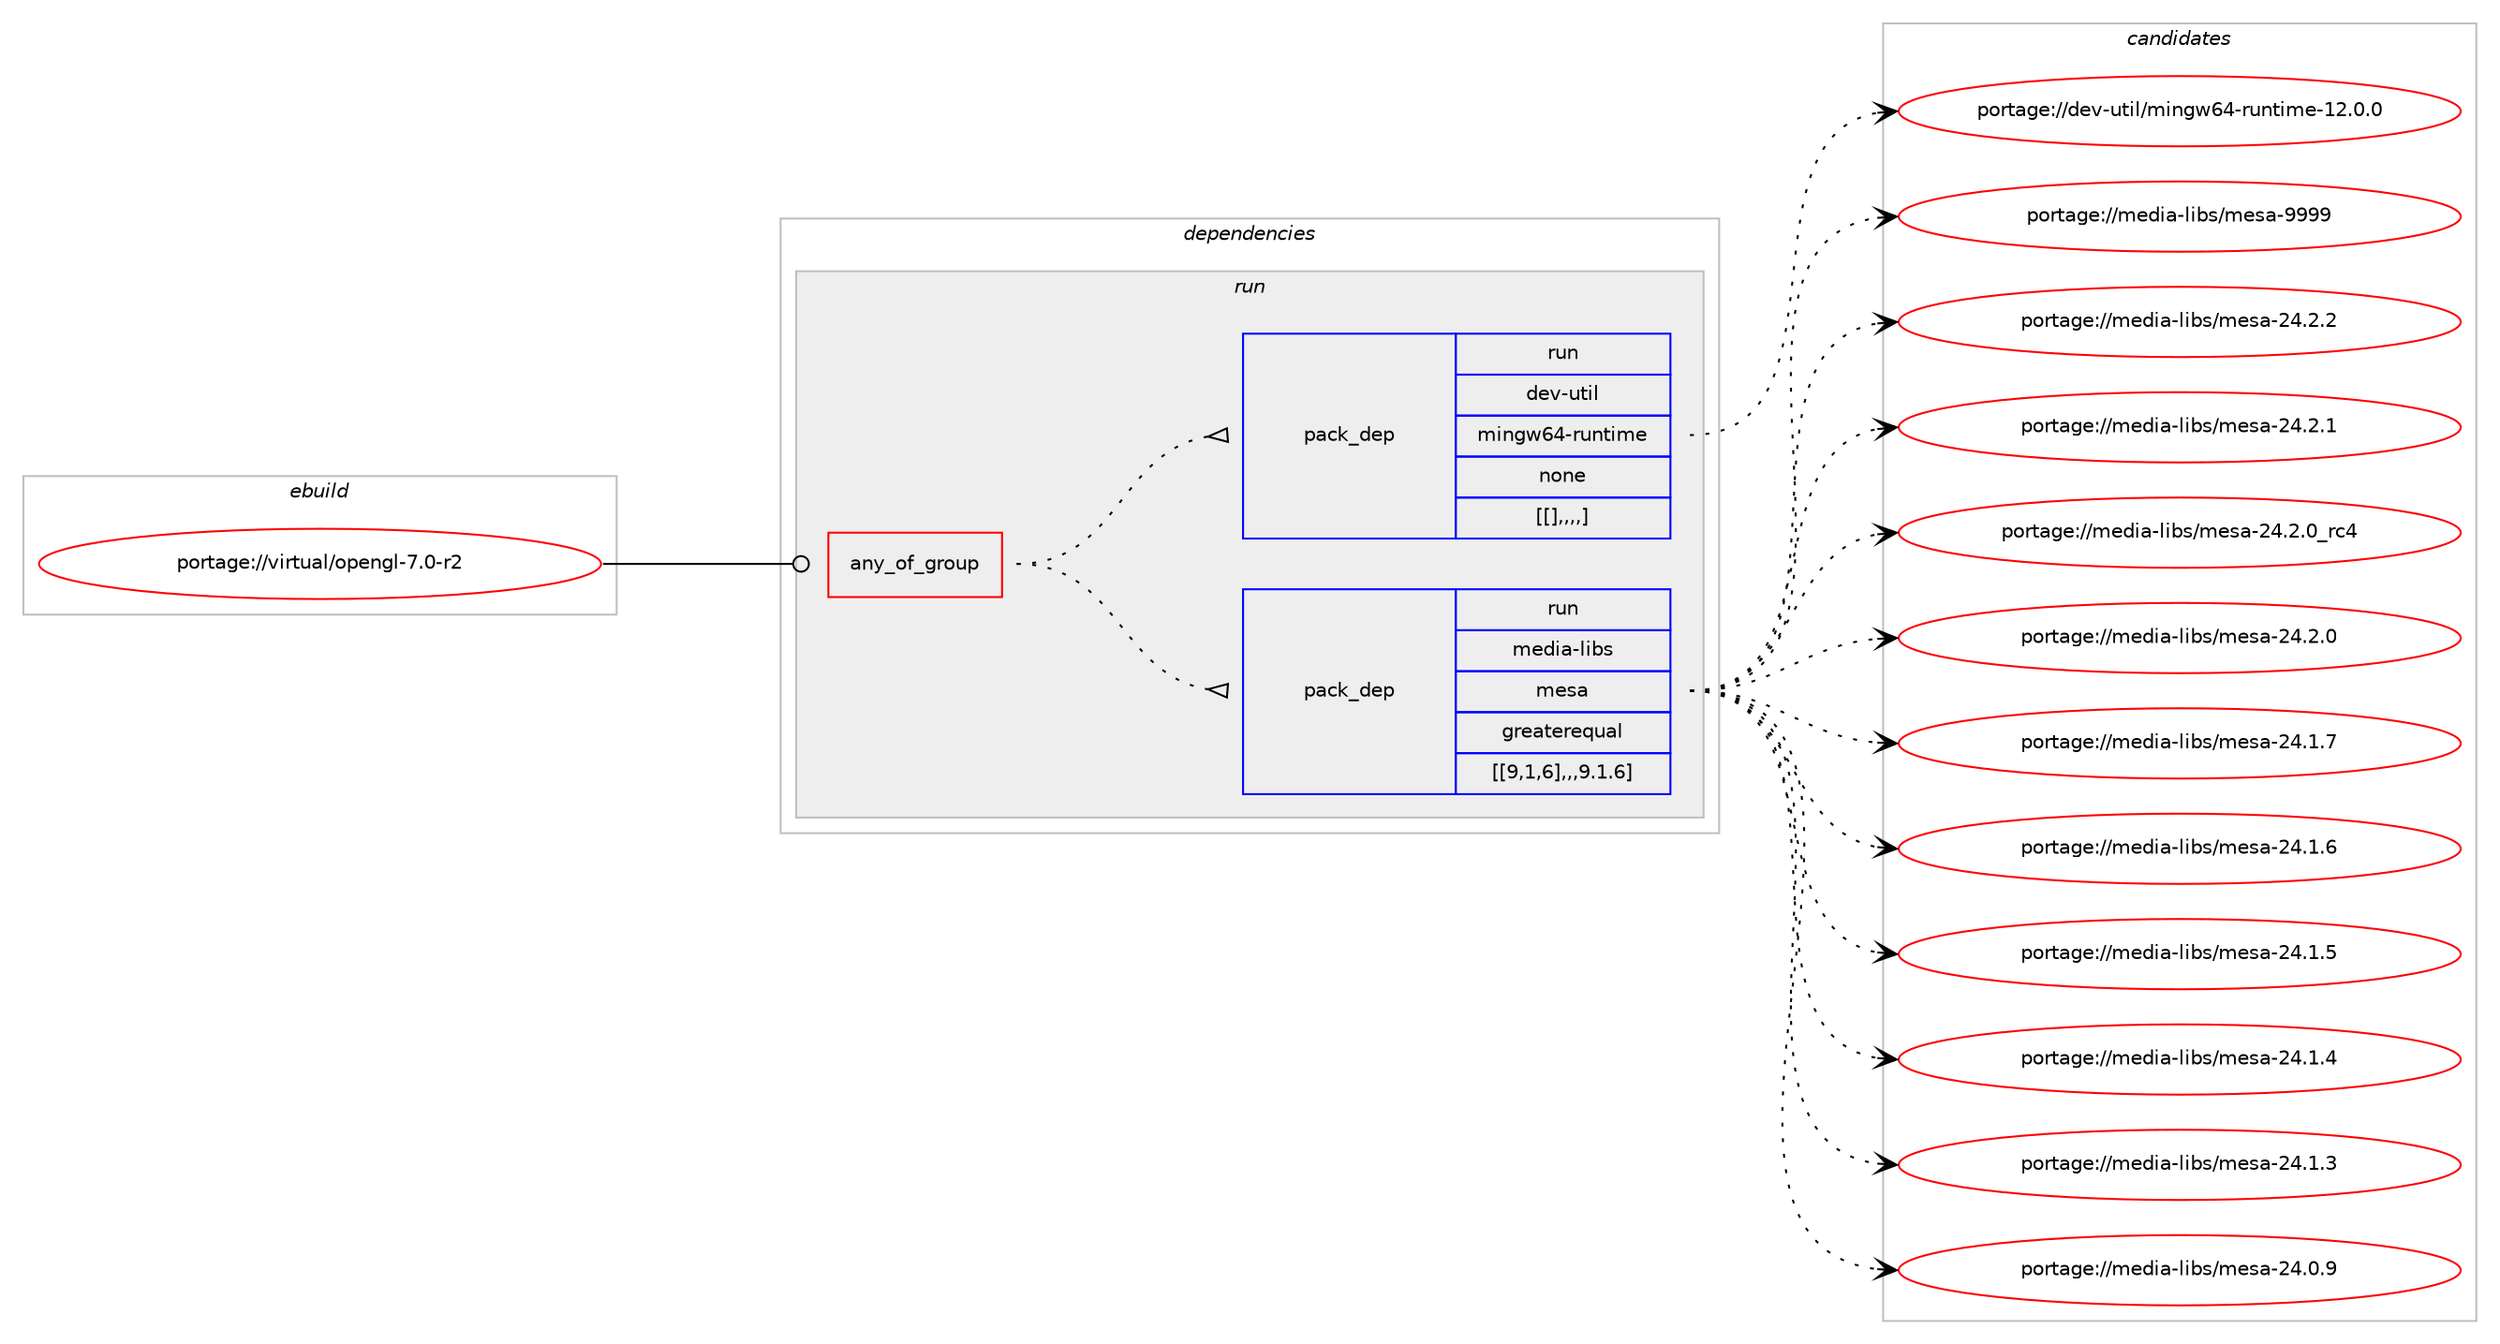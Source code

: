 digraph prolog {

# *************
# Graph options
# *************

newrank=true;
concentrate=true;
compound=true;
graph [rankdir=LR,fontname=Helvetica,fontsize=10,ranksep=1.5];#, ranksep=2.5, nodesep=0.2];
edge  [arrowhead=vee];
node  [fontname=Helvetica,fontsize=10];

# **********
# The ebuild
# **********

subgraph cluster_leftcol {
color=gray;
label=<<i>ebuild</i>>;
id [label="portage://virtual/opengl-7.0-r2", color=red, width=4, href="../virtual/opengl-7.0-r2.svg"];
}

# ****************
# The dependencies
# ****************

subgraph cluster_midcol {
color=gray;
label=<<i>dependencies</i>>;
subgraph cluster_compile {
fillcolor="#eeeeee";
style=filled;
label=<<i>compile</i>>;
}
subgraph cluster_compileandrun {
fillcolor="#eeeeee";
style=filled;
label=<<i>compile and run</i>>;
}
subgraph cluster_run {
fillcolor="#eeeeee";
style=filled;
label=<<i>run</i>>;
subgraph any110 {
dependency29505 [label=<<TABLE BORDER="0" CELLBORDER="1" CELLSPACING="0" CELLPADDING="4"><TR><TD CELLPADDING="10">any_of_group</TD></TR></TABLE>>, shape=none, color=red];subgraph pack18495 {
dependency29506 [label=<<TABLE BORDER="0" CELLBORDER="1" CELLSPACING="0" CELLPADDING="4" WIDTH="220"><TR><TD ROWSPAN="6" CELLPADDING="30">pack_dep</TD></TR><TR><TD WIDTH="110">run</TD></TR><TR><TD>media-libs</TD></TR><TR><TD>mesa</TD></TR><TR><TD>greaterequal</TD></TR><TR><TD>[[9,1,6],,,9.1.6]</TD></TR></TABLE>>, shape=none, color=blue];
}
dependency29505:e -> dependency29506:w [weight=20,style="dotted",arrowhead="oinv"];
subgraph pack18496 {
dependency29507 [label=<<TABLE BORDER="0" CELLBORDER="1" CELLSPACING="0" CELLPADDING="4" WIDTH="220"><TR><TD ROWSPAN="6" CELLPADDING="30">pack_dep</TD></TR><TR><TD WIDTH="110">run</TD></TR><TR><TD>dev-util</TD></TR><TR><TD>mingw64-runtime</TD></TR><TR><TD>none</TD></TR><TR><TD>[[],,,,]</TD></TR></TABLE>>, shape=none, color=blue];
}
dependency29505:e -> dependency29507:w [weight=20,style="dotted",arrowhead="oinv"];
}
id:e -> dependency29505:w [weight=20,style="solid",arrowhead="odot"];
}
}

# **************
# The candidates
# **************

subgraph cluster_choices {
rank=same;
color=gray;
label=<<i>candidates</i>>;

subgraph choice18495 {
color=black;
nodesep=1;
choice10910110010597451081059811547109101115974557575757 [label="portage://media-libs/mesa-9999", color=red, width=4,href="../media-libs/mesa-9999.svg"];
choice109101100105974510810598115471091011159745505246504650 [label="portage://media-libs/mesa-24.2.2", color=red, width=4,href="../media-libs/mesa-24.2.2.svg"];
choice109101100105974510810598115471091011159745505246504649 [label="portage://media-libs/mesa-24.2.1", color=red, width=4,href="../media-libs/mesa-24.2.1.svg"];
choice109101100105974510810598115471091011159745505246504648951149952 [label="portage://media-libs/mesa-24.2.0_rc4", color=red, width=4,href="../media-libs/mesa-24.2.0_rc4.svg"];
choice109101100105974510810598115471091011159745505246504648 [label="portage://media-libs/mesa-24.2.0", color=red, width=4,href="../media-libs/mesa-24.2.0.svg"];
choice109101100105974510810598115471091011159745505246494655 [label="portage://media-libs/mesa-24.1.7", color=red, width=4,href="../media-libs/mesa-24.1.7.svg"];
choice109101100105974510810598115471091011159745505246494654 [label="portage://media-libs/mesa-24.1.6", color=red, width=4,href="../media-libs/mesa-24.1.6.svg"];
choice109101100105974510810598115471091011159745505246494653 [label="portage://media-libs/mesa-24.1.5", color=red, width=4,href="../media-libs/mesa-24.1.5.svg"];
choice109101100105974510810598115471091011159745505246494652 [label="portage://media-libs/mesa-24.1.4", color=red, width=4,href="../media-libs/mesa-24.1.4.svg"];
choice109101100105974510810598115471091011159745505246494651 [label="portage://media-libs/mesa-24.1.3", color=red, width=4,href="../media-libs/mesa-24.1.3.svg"];
choice109101100105974510810598115471091011159745505246484657 [label="portage://media-libs/mesa-24.0.9", color=red, width=4,href="../media-libs/mesa-24.0.9.svg"];
dependency29506:e -> choice10910110010597451081059811547109101115974557575757:w [style=dotted,weight="100"];
dependency29506:e -> choice109101100105974510810598115471091011159745505246504650:w [style=dotted,weight="100"];
dependency29506:e -> choice109101100105974510810598115471091011159745505246504649:w [style=dotted,weight="100"];
dependency29506:e -> choice109101100105974510810598115471091011159745505246504648951149952:w [style=dotted,weight="100"];
dependency29506:e -> choice109101100105974510810598115471091011159745505246504648:w [style=dotted,weight="100"];
dependency29506:e -> choice109101100105974510810598115471091011159745505246494655:w [style=dotted,weight="100"];
dependency29506:e -> choice109101100105974510810598115471091011159745505246494654:w [style=dotted,weight="100"];
dependency29506:e -> choice109101100105974510810598115471091011159745505246494653:w [style=dotted,weight="100"];
dependency29506:e -> choice109101100105974510810598115471091011159745505246494652:w [style=dotted,weight="100"];
dependency29506:e -> choice109101100105974510810598115471091011159745505246494651:w [style=dotted,weight="100"];
dependency29506:e -> choice109101100105974510810598115471091011159745505246484657:w [style=dotted,weight="100"];
}
subgraph choice18496 {
color=black;
nodesep=1;
choice100101118451171161051084710910511010311954524511411711011610510910145495046484648 [label="portage://dev-util/mingw64-runtime-12.0.0", color=red, width=4,href="../dev-util/mingw64-runtime-12.0.0.svg"];
dependency29507:e -> choice100101118451171161051084710910511010311954524511411711011610510910145495046484648:w [style=dotted,weight="100"];
}
}

}
